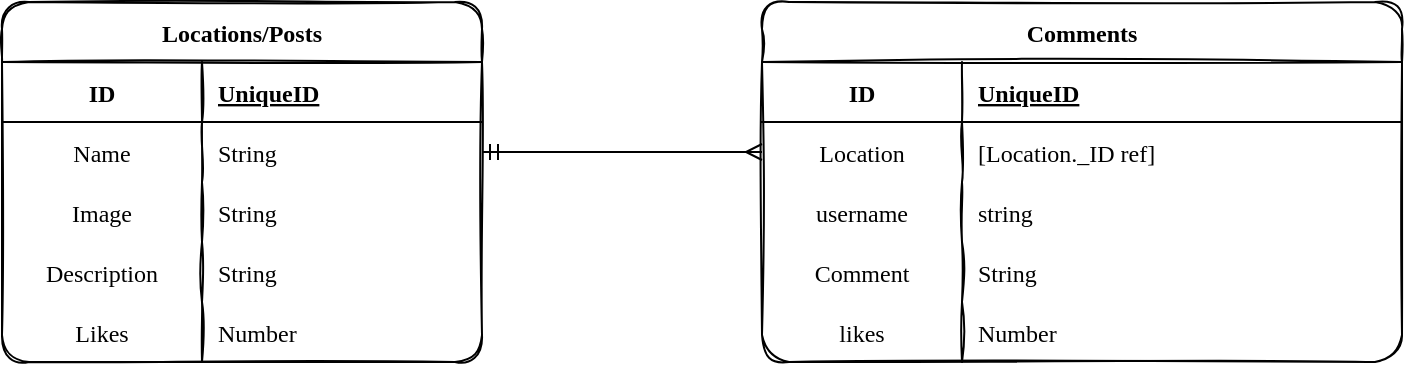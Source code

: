 <mxfile version="16.2.2" type="device"><diagram id="R2lEEEUBdFMjLlhIrx00" name="Page-1"><mxGraphModel dx="765" dy="909" grid="1" gridSize="10" guides="1" tooltips="1" connect="1" arrows="1" fold="1" page="1" pageScale="1" pageWidth="850" pageHeight="1100" math="0" shadow="0" extFonts="Permanent Marker^https://fonts.googleapis.com/css?family=Permanent+Marker"><root><mxCell id="0"/><mxCell id="1" parent="0"/><mxCell id="k0sqkgPHbtRCCj4TaCLR-10" value="Locations/Posts" style="shape=table;startSize=30;container=1;collapsible=1;childLayout=tableLayout;fixedRows=1;rowLines=0;fontStyle=1;align=center;resizeLast=1;rounded=1;sketch=1;fontFamily=Permanent Marker;fontSource=https%3A%2F%2Ffonts.googleapis.com%2Fcss%3Ffamily%3DPermanent%2BMarker;" parent="1" vertex="1"><mxGeometry x="75" y="130" width="240" height="180" as="geometry"/></mxCell><mxCell id="k0sqkgPHbtRCCj4TaCLR-11" value="" style="shape=partialRectangle;collapsible=0;dropTarget=0;pointerEvents=0;fillColor=none;top=0;left=0;bottom=1;right=0;points=[[0,0.5],[1,0.5]];portConstraint=eastwest;fontFamily=Permanent Marker;fontSource=https%3A%2F%2Ffonts.googleapis.com%2Fcss%3Ffamily%3DPermanent%2BMarker;" parent="k0sqkgPHbtRCCj4TaCLR-10" vertex="1"><mxGeometry y="30" width="240" height="30" as="geometry"/></mxCell><mxCell id="k0sqkgPHbtRCCj4TaCLR-12" value="ID" style="shape=partialRectangle;connectable=0;fillColor=none;top=0;left=0;bottom=0;right=0;fontStyle=1;overflow=hidden;fontFamily=Permanent Marker;fontSource=https%3A%2F%2Ffonts.googleapis.com%2Fcss%3Ffamily%3DPermanent%2BMarker;" parent="k0sqkgPHbtRCCj4TaCLR-11" vertex="1"><mxGeometry width="100" height="30" as="geometry"><mxRectangle width="100" height="30" as="alternateBounds"/></mxGeometry></mxCell><mxCell id="k0sqkgPHbtRCCj4TaCLR-13" value="UniqueID" style="shape=partialRectangle;connectable=0;fillColor=none;top=0;left=0;bottom=0;right=0;align=left;spacingLeft=6;fontStyle=5;overflow=hidden;fontFamily=Permanent Marker;fontSource=https%3A%2F%2Ffonts.googleapis.com%2Fcss%3Ffamily%3DPermanent%2BMarker;" parent="k0sqkgPHbtRCCj4TaCLR-11" vertex="1"><mxGeometry x="100" width="140" height="30" as="geometry"><mxRectangle width="140" height="30" as="alternateBounds"/></mxGeometry></mxCell><mxCell id="ItF90PkesfLEL1xgG9yR-1" style="shape=partialRectangle;collapsible=0;dropTarget=0;pointerEvents=0;fillColor=none;top=0;left=0;bottom=0;right=0;points=[[0,0.5],[1,0.5]];portConstraint=eastwest;fontFamily=Permanent Marker;fontSource=https%3A%2F%2Ffonts.googleapis.com%2Fcss%3Ffamily%3DPermanent%2BMarker;" parent="k0sqkgPHbtRCCj4TaCLR-10" vertex="1"><mxGeometry y="60" width="240" height="30" as="geometry"/></mxCell><mxCell id="ItF90PkesfLEL1xgG9yR-2" value="Name" style="shape=partialRectangle;connectable=0;fillColor=none;top=0;left=0;bottom=0;right=0;editable=1;overflow=hidden;fontFamily=Permanent Marker;fontSource=https%3A%2F%2Ffonts.googleapis.com%2Fcss%3Ffamily%3DPermanent%2BMarker;" parent="ItF90PkesfLEL1xgG9yR-1" vertex="1"><mxGeometry width="100" height="30" as="geometry"><mxRectangle width="100" height="30" as="alternateBounds"/></mxGeometry></mxCell><mxCell id="ItF90PkesfLEL1xgG9yR-3" value="String" style="shape=partialRectangle;connectable=0;fillColor=none;top=0;left=0;bottom=0;right=0;align=left;spacingLeft=6;overflow=hidden;fontFamily=Permanent Marker;fontSource=https%3A%2F%2Ffonts.googleapis.com%2Fcss%3Ffamily%3DPermanent%2BMarker;" parent="ItF90PkesfLEL1xgG9yR-1" vertex="1"><mxGeometry x="100" width="140" height="30" as="geometry"><mxRectangle width="140" height="30" as="alternateBounds"/></mxGeometry></mxCell><mxCell id="ItF90PkesfLEL1xgG9yR-4" style="shape=partialRectangle;collapsible=0;dropTarget=0;pointerEvents=0;fillColor=none;top=0;left=0;bottom=0;right=0;points=[[0,0.5],[1,0.5]];portConstraint=eastwest;fontFamily=Permanent Marker;fontSource=https%3A%2F%2Ffonts.googleapis.com%2Fcss%3Ffamily%3DPermanent%2BMarker;" parent="k0sqkgPHbtRCCj4TaCLR-10" vertex="1"><mxGeometry y="90" width="240" height="30" as="geometry"/></mxCell><mxCell id="ItF90PkesfLEL1xgG9yR-5" value="Image" style="shape=partialRectangle;connectable=0;fillColor=none;top=0;left=0;bottom=0;right=0;editable=1;overflow=hidden;fontFamily=Permanent Marker;fontSource=https%3A%2F%2Ffonts.googleapis.com%2Fcss%3Ffamily%3DPermanent%2BMarker;" parent="ItF90PkesfLEL1xgG9yR-4" vertex="1"><mxGeometry width="100" height="30" as="geometry"><mxRectangle width="100" height="30" as="alternateBounds"/></mxGeometry></mxCell><mxCell id="ItF90PkesfLEL1xgG9yR-6" value="String" style="shape=partialRectangle;connectable=0;fillColor=none;top=0;left=0;bottom=0;right=0;align=left;spacingLeft=6;overflow=hidden;fontFamily=Permanent Marker;fontSource=https%3A%2F%2Ffonts.googleapis.com%2Fcss%3Ffamily%3DPermanent%2BMarker;" parent="ItF90PkesfLEL1xgG9yR-4" vertex="1"><mxGeometry x="100" width="140" height="30" as="geometry"><mxRectangle width="140" height="30" as="alternateBounds"/></mxGeometry></mxCell><mxCell id="eKi0_knbcn62Uq81sNio-4" style="shape=partialRectangle;collapsible=0;dropTarget=0;pointerEvents=0;fillColor=none;top=0;left=0;bottom=0;right=0;points=[[0,0.5],[1,0.5]];portConstraint=eastwest;fontFamily=Permanent Marker;fontSource=https%3A%2F%2Ffonts.googleapis.com%2Fcss%3Ffamily%3DPermanent%2BMarker;" parent="k0sqkgPHbtRCCj4TaCLR-10" vertex="1"><mxGeometry y="120" width="240" height="30" as="geometry"/></mxCell><mxCell id="eKi0_knbcn62Uq81sNio-5" value="Description" style="shape=partialRectangle;connectable=0;fillColor=none;top=0;left=0;bottom=0;right=0;editable=1;overflow=hidden;fontFamily=Permanent Marker;fontSource=https%3A%2F%2Ffonts.googleapis.com%2Fcss%3Ffamily%3DPermanent%2BMarker;" parent="eKi0_knbcn62Uq81sNio-4" vertex="1"><mxGeometry width="100" height="30" as="geometry"><mxRectangle width="100" height="30" as="alternateBounds"/></mxGeometry></mxCell><mxCell id="eKi0_knbcn62Uq81sNio-6" value="String" style="shape=partialRectangle;connectable=0;fillColor=none;top=0;left=0;bottom=0;right=0;align=left;spacingLeft=6;overflow=hidden;fontFamily=Permanent Marker;fontSource=https%3A%2F%2Ffonts.googleapis.com%2Fcss%3Ffamily%3DPermanent%2BMarker;" parent="eKi0_knbcn62Uq81sNio-4" vertex="1"><mxGeometry x="100" width="140" height="30" as="geometry"><mxRectangle width="140" height="30" as="alternateBounds"/></mxGeometry></mxCell><mxCell id="To5w2dftp9tMxTQu50Js-1" style="shape=partialRectangle;collapsible=0;dropTarget=0;pointerEvents=0;fillColor=none;top=0;left=0;bottom=0;right=0;points=[[0,0.5],[1,0.5]];portConstraint=eastwest;fontFamily=Permanent Marker;fontSource=https%3A%2F%2Ffonts.googleapis.com%2Fcss%3Ffamily%3DPermanent%2BMarker;" vertex="1" parent="k0sqkgPHbtRCCj4TaCLR-10"><mxGeometry y="150" width="240" height="30" as="geometry"/></mxCell><mxCell id="To5w2dftp9tMxTQu50Js-2" value="Likes" style="shape=partialRectangle;connectable=0;fillColor=none;top=0;left=0;bottom=0;right=0;editable=1;overflow=hidden;fontFamily=Permanent Marker;fontSource=https%3A%2F%2Ffonts.googleapis.com%2Fcss%3Ffamily%3DPermanent%2BMarker;" vertex="1" parent="To5w2dftp9tMxTQu50Js-1"><mxGeometry width="100" height="30" as="geometry"><mxRectangle width="100" height="30" as="alternateBounds"/></mxGeometry></mxCell><mxCell id="To5w2dftp9tMxTQu50Js-3" value="Number" style="shape=partialRectangle;connectable=0;fillColor=none;top=0;left=0;bottom=0;right=0;align=left;spacingLeft=6;overflow=hidden;fontFamily=Permanent Marker;fontSource=https%3A%2F%2Ffonts.googleapis.com%2Fcss%3Ffamily%3DPermanent%2BMarker;" vertex="1" parent="To5w2dftp9tMxTQu50Js-1"><mxGeometry x="100" width="140" height="30" as="geometry"><mxRectangle width="140" height="30" as="alternateBounds"/></mxGeometry></mxCell><mxCell id="k0sqkgPHbtRCCj4TaCLR-45" value="Comments" style="shape=table;startSize=30;container=1;collapsible=1;childLayout=tableLayout;fixedRows=1;rowLines=0;fontStyle=1;align=center;resizeLast=1;rounded=1;sketch=1;fontFamily=Permanent Marker;fontSource=https%3A%2F%2Ffonts.googleapis.com%2Fcss%3Ffamily%3DPermanent%2BMarker;" parent="1" vertex="1"><mxGeometry x="455" y="130" width="320" height="180" as="geometry"/></mxCell><mxCell id="k0sqkgPHbtRCCj4TaCLR-46" value="" style="shape=partialRectangle;collapsible=0;dropTarget=0;pointerEvents=0;fillColor=none;top=0;left=0;bottom=1;right=0;points=[[0,0.5],[1,0.5]];portConstraint=eastwest;fontFamily=Permanent Marker;fontSource=https%3A%2F%2Ffonts.googleapis.com%2Fcss%3Ffamily%3DPermanent%2BMarker;" parent="k0sqkgPHbtRCCj4TaCLR-45" vertex="1"><mxGeometry y="30" width="320" height="30" as="geometry"/></mxCell><mxCell id="k0sqkgPHbtRCCj4TaCLR-47" value="ID" style="shape=partialRectangle;connectable=0;fillColor=none;top=0;left=0;bottom=0;right=0;fontStyle=1;overflow=hidden;fontFamily=Permanent Marker;fontSource=https%3A%2F%2Ffonts.googleapis.com%2Fcss%3Ffamily%3DPermanent%2BMarker;" parent="k0sqkgPHbtRCCj4TaCLR-46" vertex="1"><mxGeometry width="100" height="30" as="geometry"><mxRectangle width="100" height="30" as="alternateBounds"/></mxGeometry></mxCell><mxCell id="k0sqkgPHbtRCCj4TaCLR-48" value="UniqueID" style="shape=partialRectangle;connectable=0;fillColor=none;top=0;left=0;bottom=0;right=0;align=left;spacingLeft=6;fontStyle=5;overflow=hidden;fontFamily=Permanent Marker;fontSource=https%3A%2F%2Ffonts.googleapis.com%2Fcss%3Ffamily%3DPermanent%2BMarker;" parent="k0sqkgPHbtRCCj4TaCLR-46" vertex="1"><mxGeometry x="100" width="220" height="30" as="geometry"><mxRectangle width="220" height="30" as="alternateBounds"/></mxGeometry></mxCell><mxCell id="k0sqkgPHbtRCCj4TaCLR-55" value="" style="shape=partialRectangle;collapsible=0;dropTarget=0;pointerEvents=0;fillColor=none;top=0;left=0;bottom=0;right=0;points=[[0,0.5],[1,0.5]];portConstraint=eastwest;fontFamily=Permanent Marker;fontSource=https%3A%2F%2Ffonts.googleapis.com%2Fcss%3Ffamily%3DPermanent%2BMarker;" parent="k0sqkgPHbtRCCj4TaCLR-45" vertex="1"><mxGeometry y="60" width="320" height="30" as="geometry"/></mxCell><mxCell id="k0sqkgPHbtRCCj4TaCLR-56" value="Location" style="shape=partialRectangle;connectable=0;fillColor=none;top=0;left=0;bottom=0;right=0;editable=1;overflow=hidden;fontFamily=Permanent Marker;fontSource=https%3A%2F%2Ffonts.googleapis.com%2Fcss%3Ffamily%3DPermanent%2BMarker;" parent="k0sqkgPHbtRCCj4TaCLR-55" vertex="1"><mxGeometry width="100" height="30" as="geometry"><mxRectangle width="100" height="30" as="alternateBounds"/></mxGeometry></mxCell><mxCell id="k0sqkgPHbtRCCj4TaCLR-57" value="[Location._ID ref]" style="shape=partialRectangle;connectable=0;fillColor=none;top=0;left=0;bottom=0;right=0;align=left;spacingLeft=6;overflow=hidden;fontFamily=Permanent Marker;fontSource=https%3A%2F%2Ffonts.googleapis.com%2Fcss%3Ffamily%3DPermanent%2BMarker;" parent="k0sqkgPHbtRCCj4TaCLR-55" vertex="1"><mxGeometry x="100" width="220" height="30" as="geometry"><mxRectangle width="220" height="30" as="alternateBounds"/></mxGeometry></mxCell><mxCell id="k0sqkgPHbtRCCj4TaCLR-49" value="" style="shape=partialRectangle;collapsible=0;dropTarget=0;pointerEvents=0;fillColor=none;top=0;left=0;bottom=0;right=0;points=[[0,0.5],[1,0.5]];portConstraint=eastwest;fontFamily=Permanent Marker;fontSource=https%3A%2F%2Ffonts.googleapis.com%2Fcss%3Ffamily%3DPermanent%2BMarker;" parent="k0sqkgPHbtRCCj4TaCLR-45" vertex="1"><mxGeometry y="90" width="320" height="30" as="geometry"/></mxCell><mxCell id="k0sqkgPHbtRCCj4TaCLR-50" value="username" style="shape=partialRectangle;connectable=0;fillColor=none;top=0;left=0;bottom=0;right=0;editable=1;overflow=hidden;fontFamily=Permanent Marker;fontSource=https%3A%2F%2Ffonts.googleapis.com%2Fcss%3Ffamily%3DPermanent%2BMarker;" parent="k0sqkgPHbtRCCj4TaCLR-49" vertex="1"><mxGeometry width="100" height="30" as="geometry"><mxRectangle width="100" height="30" as="alternateBounds"/></mxGeometry></mxCell><mxCell id="k0sqkgPHbtRCCj4TaCLR-51" value="string" style="shape=partialRectangle;connectable=0;fillColor=none;top=0;left=0;bottom=0;right=0;align=left;spacingLeft=6;overflow=hidden;fontFamily=Permanent Marker;fontSource=https%3A%2F%2Ffonts.googleapis.com%2Fcss%3Ffamily%3DPermanent%2BMarker;" parent="k0sqkgPHbtRCCj4TaCLR-49" vertex="1"><mxGeometry x="100" width="220" height="30" as="geometry"><mxRectangle width="220" height="30" as="alternateBounds"/></mxGeometry></mxCell><mxCell id="k0sqkgPHbtRCCj4TaCLR-52" value="" style="shape=partialRectangle;collapsible=0;dropTarget=0;pointerEvents=0;fillColor=none;top=0;left=0;bottom=0;right=0;points=[[0,0.5],[1,0.5]];portConstraint=eastwest;fontFamily=Permanent Marker;fontSource=https%3A%2F%2Ffonts.googleapis.com%2Fcss%3Ffamily%3DPermanent%2BMarker;" parent="k0sqkgPHbtRCCj4TaCLR-45" vertex="1"><mxGeometry y="120" width="320" height="30" as="geometry"/></mxCell><mxCell id="k0sqkgPHbtRCCj4TaCLR-53" value="Comment" style="shape=partialRectangle;connectable=0;fillColor=none;top=0;left=0;bottom=0;right=0;editable=1;overflow=hidden;fontFamily=Permanent Marker;fontSource=https%3A%2F%2Ffonts.googleapis.com%2Fcss%3Ffamily%3DPermanent%2BMarker;" parent="k0sqkgPHbtRCCj4TaCLR-52" vertex="1"><mxGeometry width="100" height="30" as="geometry"><mxRectangle width="100" height="30" as="alternateBounds"/></mxGeometry></mxCell><mxCell id="k0sqkgPHbtRCCj4TaCLR-54" value="String" style="shape=partialRectangle;connectable=0;fillColor=none;top=0;left=0;bottom=0;right=0;align=left;spacingLeft=6;overflow=hidden;fontFamily=Permanent Marker;fontSource=https%3A%2F%2Ffonts.googleapis.com%2Fcss%3Ffamily%3DPermanent%2BMarker;" parent="k0sqkgPHbtRCCj4TaCLR-52" vertex="1"><mxGeometry x="100" width="220" height="30" as="geometry"><mxRectangle width="220" height="30" as="alternateBounds"/></mxGeometry></mxCell><mxCell id="To5w2dftp9tMxTQu50Js-4" style="shape=partialRectangle;collapsible=0;dropTarget=0;pointerEvents=0;fillColor=none;top=0;left=0;bottom=0;right=0;points=[[0,0.5],[1,0.5]];portConstraint=eastwest;fontFamily=Permanent Marker;fontSource=https%3A%2F%2Ffonts.googleapis.com%2Fcss%3Ffamily%3DPermanent%2BMarker;" vertex="1" parent="k0sqkgPHbtRCCj4TaCLR-45"><mxGeometry y="150" width="320" height="30" as="geometry"/></mxCell><mxCell id="To5w2dftp9tMxTQu50Js-5" value="likes" style="shape=partialRectangle;connectable=0;fillColor=none;top=0;left=0;bottom=0;right=0;editable=1;overflow=hidden;fontFamily=Permanent Marker;fontSource=https%3A%2F%2Ffonts.googleapis.com%2Fcss%3Ffamily%3DPermanent%2BMarker;" vertex="1" parent="To5w2dftp9tMxTQu50Js-4"><mxGeometry width="100" height="30" as="geometry"><mxRectangle width="100" height="30" as="alternateBounds"/></mxGeometry></mxCell><mxCell id="To5w2dftp9tMxTQu50Js-6" value="Number" style="shape=partialRectangle;connectable=0;fillColor=none;top=0;left=0;bottom=0;right=0;align=left;spacingLeft=6;overflow=hidden;fontFamily=Permanent Marker;fontSource=https%3A%2F%2Ffonts.googleapis.com%2Fcss%3Ffamily%3DPermanent%2BMarker;" vertex="1" parent="To5w2dftp9tMxTQu50Js-4"><mxGeometry x="100" width="220" height="30" as="geometry"><mxRectangle width="220" height="30" as="alternateBounds"/></mxGeometry></mxCell><mxCell id="u_zKwYjMhdw6sQNHaGD8-11" value="" style="endArrow=ERmany;html=1;rounded=0;exitX=1;exitY=0.5;exitDx=0;exitDy=0;entryX=0;entryY=0.5;entryDx=0;entryDy=0;startArrow=ERmandOne;startFill=0;endFill=0;" parent="1" source="ItF90PkesfLEL1xgG9yR-1" target="k0sqkgPHbtRCCj4TaCLR-55" edge="1"><mxGeometry width="50" height="50" relative="1" as="geometry"><mxPoint x="430" y="490" as="sourcePoint"/><mxPoint x="480" y="440" as="targetPoint"/></mxGeometry></mxCell></root></mxGraphModel></diagram></mxfile>